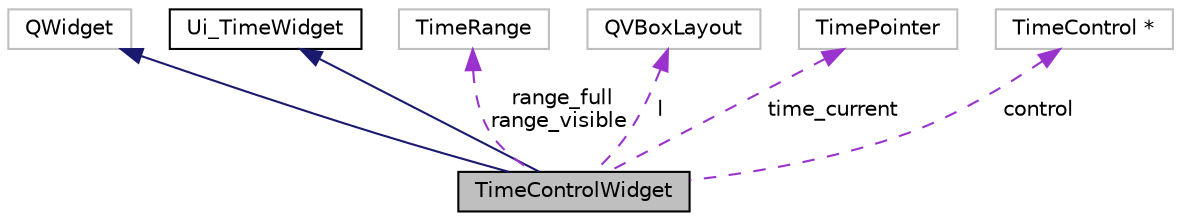 digraph "TimeControlWidget"
{
 // INTERACTIVE_SVG=YES
  edge [fontname="Helvetica",fontsize="10",labelfontname="Helvetica",labelfontsize="10"];
  node [fontname="Helvetica",fontsize="10",shape=record];
  Node1 [label="TimeControlWidget",height=0.2,width=0.4,color="black", fillcolor="grey75", style="filled", fontcolor="black"];
  Node2 -> Node1 [dir="back",color="midnightblue",fontsize="10",style="solid",fontname="Helvetica"];
  Node2 [label="QWidget",height=0.2,width=0.4,color="grey75", fillcolor="white", style="filled"];
  Node3 -> Node1 [dir="back",color="midnightblue",fontsize="10",style="solid",fontname="Helvetica"];
  Node3 [label="Ui_TimeWidget",height=0.2,width=0.4,color="black", fillcolor="white", style="filled",URL="$dc/db7/class_ui___time_widget.html"];
  Node4 -> Node1 [dir="back",color="darkorchid3",fontsize="10",style="dashed",label=" range_full\nrange_visible" ,fontname="Helvetica"];
  Node4 [label="TimeRange",height=0.2,width=0.4,color="grey75", fillcolor="white", style="filled"];
  Node5 -> Node1 [dir="back",color="darkorchid3",fontsize="10",style="dashed",label=" l" ,fontname="Helvetica"];
  Node5 [label="QVBoxLayout",height=0.2,width=0.4,color="grey75", fillcolor="white", style="filled"];
  Node6 -> Node1 [dir="back",color="darkorchid3",fontsize="10",style="dashed",label=" time_current" ,fontname="Helvetica"];
  Node6 [label="TimePointer",height=0.2,width=0.4,color="grey75", fillcolor="white", style="filled"];
  Node7 -> Node1 [dir="back",color="darkorchid3",fontsize="10",style="dashed",label=" control" ,fontname="Helvetica"];
  Node7 [label="TimeControl *",height=0.2,width=0.4,color="grey75", fillcolor="white", style="filled"];
}
